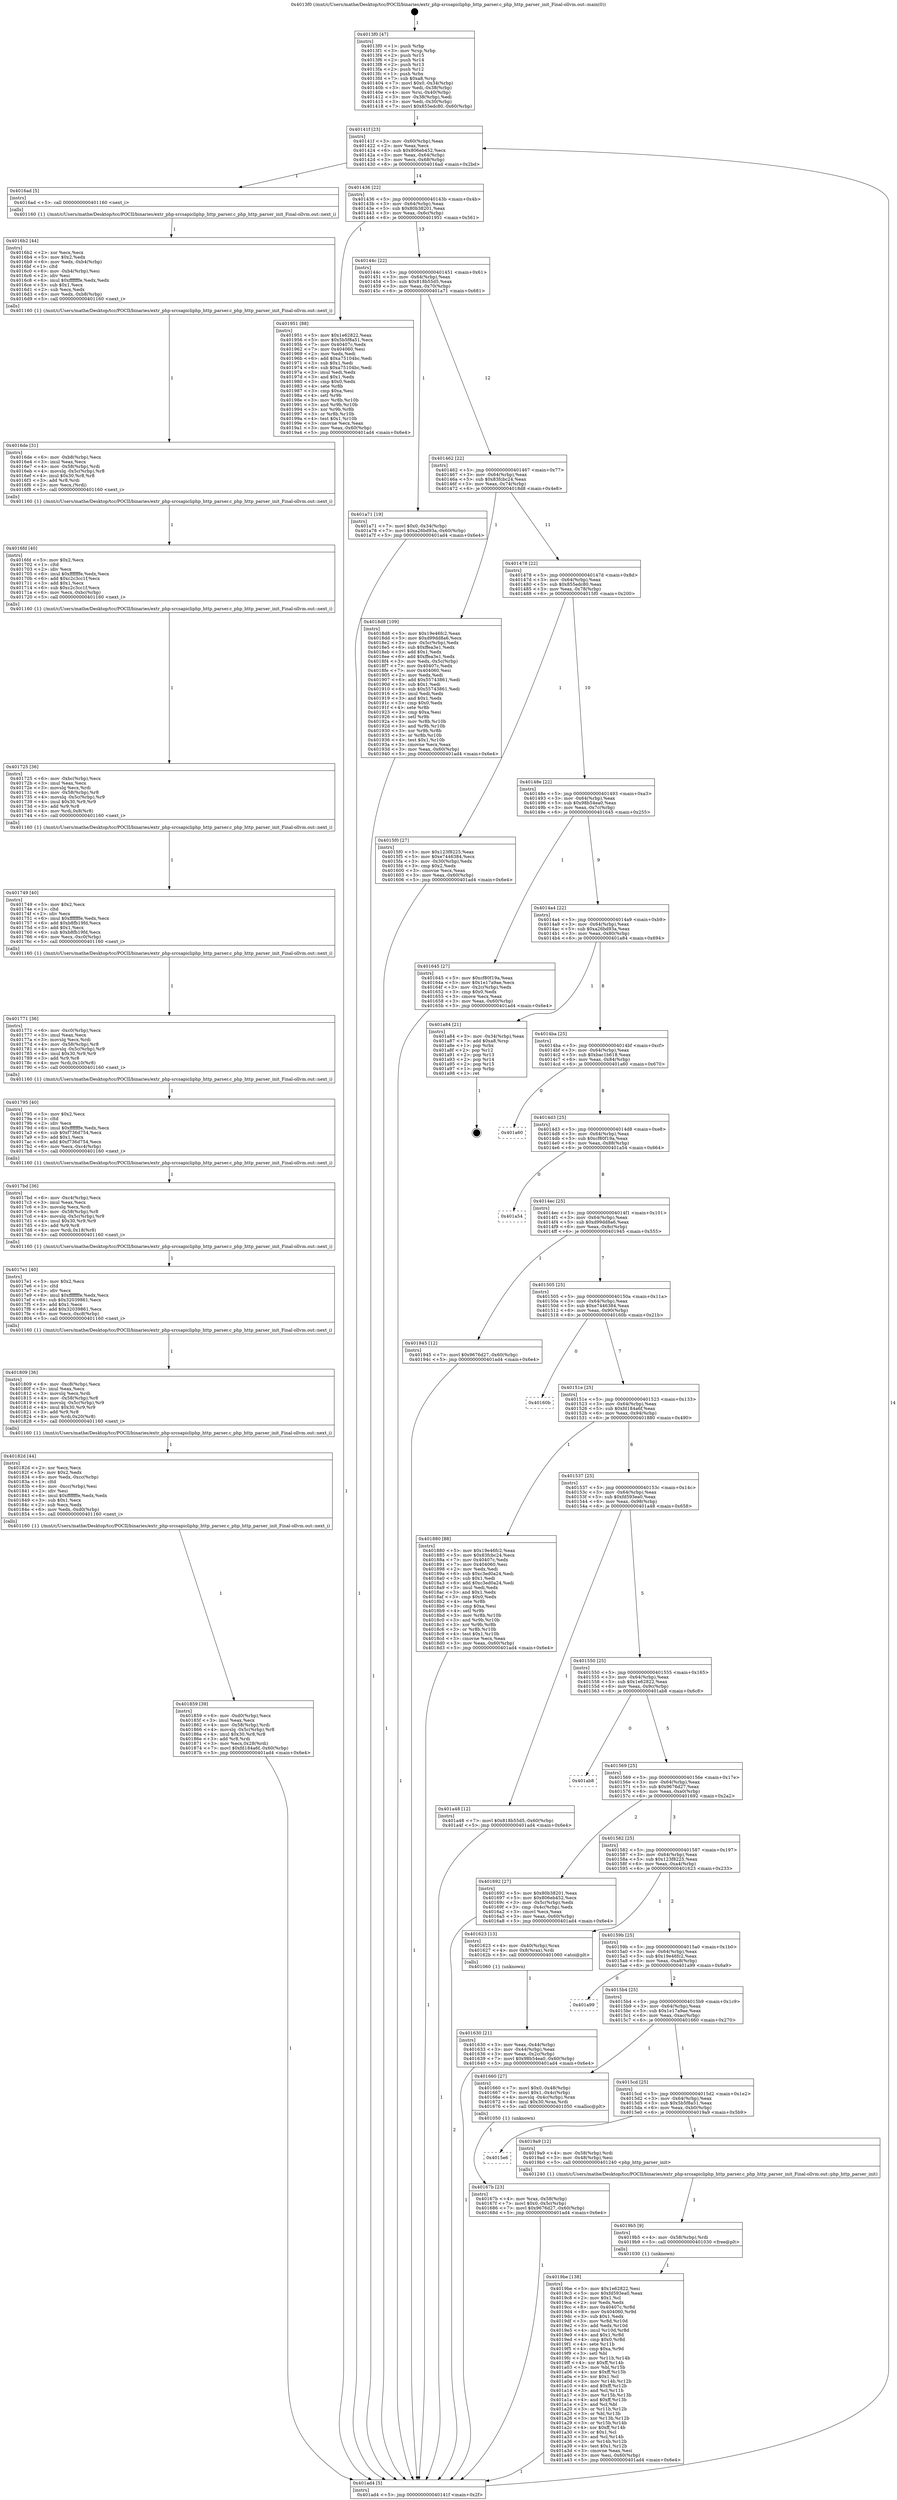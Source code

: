 digraph "0x4013f0" {
  label = "0x4013f0 (/mnt/c/Users/mathe/Desktop/tcc/POCII/binaries/extr_php-srcsapicliphp_http_parser.c_php_http_parser_init_Final-ollvm.out::main(0))"
  labelloc = "t"
  node[shape=record]

  Entry [label="",width=0.3,height=0.3,shape=circle,fillcolor=black,style=filled]
  "0x40141f" [label="{
     0x40141f [23]\l
     | [instrs]\l
     &nbsp;&nbsp;0x40141f \<+3\>: mov -0x60(%rbp),%eax\l
     &nbsp;&nbsp;0x401422 \<+2\>: mov %eax,%ecx\l
     &nbsp;&nbsp;0x401424 \<+6\>: sub $0x806eb452,%ecx\l
     &nbsp;&nbsp;0x40142a \<+3\>: mov %eax,-0x64(%rbp)\l
     &nbsp;&nbsp;0x40142d \<+3\>: mov %ecx,-0x68(%rbp)\l
     &nbsp;&nbsp;0x401430 \<+6\>: je 00000000004016ad \<main+0x2bd\>\l
  }"]
  "0x4016ad" [label="{
     0x4016ad [5]\l
     | [instrs]\l
     &nbsp;&nbsp;0x4016ad \<+5\>: call 0000000000401160 \<next_i\>\l
     | [calls]\l
     &nbsp;&nbsp;0x401160 \{1\} (/mnt/c/Users/mathe/Desktop/tcc/POCII/binaries/extr_php-srcsapicliphp_http_parser.c_php_http_parser_init_Final-ollvm.out::next_i)\l
  }"]
  "0x401436" [label="{
     0x401436 [22]\l
     | [instrs]\l
     &nbsp;&nbsp;0x401436 \<+5\>: jmp 000000000040143b \<main+0x4b\>\l
     &nbsp;&nbsp;0x40143b \<+3\>: mov -0x64(%rbp),%eax\l
     &nbsp;&nbsp;0x40143e \<+5\>: sub $0x80b38201,%eax\l
     &nbsp;&nbsp;0x401443 \<+3\>: mov %eax,-0x6c(%rbp)\l
     &nbsp;&nbsp;0x401446 \<+6\>: je 0000000000401951 \<main+0x561\>\l
  }"]
  Exit [label="",width=0.3,height=0.3,shape=circle,fillcolor=black,style=filled,peripheries=2]
  "0x401951" [label="{
     0x401951 [88]\l
     | [instrs]\l
     &nbsp;&nbsp;0x401951 \<+5\>: mov $0x1e62822,%eax\l
     &nbsp;&nbsp;0x401956 \<+5\>: mov $0x5b5f8a51,%ecx\l
     &nbsp;&nbsp;0x40195b \<+7\>: mov 0x40407c,%edx\l
     &nbsp;&nbsp;0x401962 \<+7\>: mov 0x404060,%esi\l
     &nbsp;&nbsp;0x401969 \<+2\>: mov %edx,%edi\l
     &nbsp;&nbsp;0x40196b \<+6\>: add $0xa75104bc,%edi\l
     &nbsp;&nbsp;0x401971 \<+3\>: sub $0x1,%edi\l
     &nbsp;&nbsp;0x401974 \<+6\>: sub $0xa75104bc,%edi\l
     &nbsp;&nbsp;0x40197a \<+3\>: imul %edi,%edx\l
     &nbsp;&nbsp;0x40197d \<+3\>: and $0x1,%edx\l
     &nbsp;&nbsp;0x401980 \<+3\>: cmp $0x0,%edx\l
     &nbsp;&nbsp;0x401983 \<+4\>: sete %r8b\l
     &nbsp;&nbsp;0x401987 \<+3\>: cmp $0xa,%esi\l
     &nbsp;&nbsp;0x40198a \<+4\>: setl %r9b\l
     &nbsp;&nbsp;0x40198e \<+3\>: mov %r8b,%r10b\l
     &nbsp;&nbsp;0x401991 \<+3\>: and %r9b,%r10b\l
     &nbsp;&nbsp;0x401994 \<+3\>: xor %r9b,%r8b\l
     &nbsp;&nbsp;0x401997 \<+3\>: or %r8b,%r10b\l
     &nbsp;&nbsp;0x40199a \<+4\>: test $0x1,%r10b\l
     &nbsp;&nbsp;0x40199e \<+3\>: cmovne %ecx,%eax\l
     &nbsp;&nbsp;0x4019a1 \<+3\>: mov %eax,-0x60(%rbp)\l
     &nbsp;&nbsp;0x4019a4 \<+5\>: jmp 0000000000401ad4 \<main+0x6e4\>\l
  }"]
  "0x40144c" [label="{
     0x40144c [22]\l
     | [instrs]\l
     &nbsp;&nbsp;0x40144c \<+5\>: jmp 0000000000401451 \<main+0x61\>\l
     &nbsp;&nbsp;0x401451 \<+3\>: mov -0x64(%rbp),%eax\l
     &nbsp;&nbsp;0x401454 \<+5\>: sub $0x818b55d5,%eax\l
     &nbsp;&nbsp;0x401459 \<+3\>: mov %eax,-0x70(%rbp)\l
     &nbsp;&nbsp;0x40145c \<+6\>: je 0000000000401a71 \<main+0x681\>\l
  }"]
  "0x4019be" [label="{
     0x4019be [138]\l
     | [instrs]\l
     &nbsp;&nbsp;0x4019be \<+5\>: mov $0x1e62822,%esi\l
     &nbsp;&nbsp;0x4019c3 \<+5\>: mov $0xfd593ea0,%eax\l
     &nbsp;&nbsp;0x4019c8 \<+2\>: mov $0x1,%cl\l
     &nbsp;&nbsp;0x4019ca \<+2\>: xor %edx,%edx\l
     &nbsp;&nbsp;0x4019cc \<+8\>: mov 0x40407c,%r8d\l
     &nbsp;&nbsp;0x4019d4 \<+8\>: mov 0x404060,%r9d\l
     &nbsp;&nbsp;0x4019dc \<+3\>: sub $0x1,%edx\l
     &nbsp;&nbsp;0x4019df \<+3\>: mov %r8d,%r10d\l
     &nbsp;&nbsp;0x4019e2 \<+3\>: add %edx,%r10d\l
     &nbsp;&nbsp;0x4019e5 \<+4\>: imul %r10d,%r8d\l
     &nbsp;&nbsp;0x4019e9 \<+4\>: and $0x1,%r8d\l
     &nbsp;&nbsp;0x4019ed \<+4\>: cmp $0x0,%r8d\l
     &nbsp;&nbsp;0x4019f1 \<+4\>: sete %r11b\l
     &nbsp;&nbsp;0x4019f5 \<+4\>: cmp $0xa,%r9d\l
     &nbsp;&nbsp;0x4019f9 \<+3\>: setl %bl\l
     &nbsp;&nbsp;0x4019fc \<+3\>: mov %r11b,%r14b\l
     &nbsp;&nbsp;0x4019ff \<+4\>: xor $0xff,%r14b\l
     &nbsp;&nbsp;0x401a03 \<+3\>: mov %bl,%r15b\l
     &nbsp;&nbsp;0x401a06 \<+4\>: xor $0xff,%r15b\l
     &nbsp;&nbsp;0x401a0a \<+3\>: xor $0x1,%cl\l
     &nbsp;&nbsp;0x401a0d \<+3\>: mov %r14b,%r12b\l
     &nbsp;&nbsp;0x401a10 \<+4\>: and $0xff,%r12b\l
     &nbsp;&nbsp;0x401a14 \<+3\>: and %cl,%r11b\l
     &nbsp;&nbsp;0x401a17 \<+3\>: mov %r15b,%r13b\l
     &nbsp;&nbsp;0x401a1a \<+4\>: and $0xff,%r13b\l
     &nbsp;&nbsp;0x401a1e \<+2\>: and %cl,%bl\l
     &nbsp;&nbsp;0x401a20 \<+3\>: or %r11b,%r12b\l
     &nbsp;&nbsp;0x401a23 \<+3\>: or %bl,%r13b\l
     &nbsp;&nbsp;0x401a26 \<+3\>: xor %r13b,%r12b\l
     &nbsp;&nbsp;0x401a29 \<+3\>: or %r15b,%r14b\l
     &nbsp;&nbsp;0x401a2c \<+4\>: xor $0xff,%r14b\l
     &nbsp;&nbsp;0x401a30 \<+3\>: or $0x1,%cl\l
     &nbsp;&nbsp;0x401a33 \<+3\>: and %cl,%r14b\l
     &nbsp;&nbsp;0x401a36 \<+3\>: or %r14b,%r12b\l
     &nbsp;&nbsp;0x401a39 \<+4\>: test $0x1,%r12b\l
     &nbsp;&nbsp;0x401a3d \<+3\>: cmovne %eax,%esi\l
     &nbsp;&nbsp;0x401a40 \<+3\>: mov %esi,-0x60(%rbp)\l
     &nbsp;&nbsp;0x401a43 \<+5\>: jmp 0000000000401ad4 \<main+0x6e4\>\l
  }"]
  "0x401a71" [label="{
     0x401a71 [19]\l
     | [instrs]\l
     &nbsp;&nbsp;0x401a71 \<+7\>: movl $0x0,-0x34(%rbp)\l
     &nbsp;&nbsp;0x401a78 \<+7\>: movl $0xa26bd93a,-0x60(%rbp)\l
     &nbsp;&nbsp;0x401a7f \<+5\>: jmp 0000000000401ad4 \<main+0x6e4\>\l
  }"]
  "0x401462" [label="{
     0x401462 [22]\l
     | [instrs]\l
     &nbsp;&nbsp;0x401462 \<+5\>: jmp 0000000000401467 \<main+0x77\>\l
     &nbsp;&nbsp;0x401467 \<+3\>: mov -0x64(%rbp),%eax\l
     &nbsp;&nbsp;0x40146a \<+5\>: sub $0x83fcbc24,%eax\l
     &nbsp;&nbsp;0x40146f \<+3\>: mov %eax,-0x74(%rbp)\l
     &nbsp;&nbsp;0x401472 \<+6\>: je 00000000004018d8 \<main+0x4e8\>\l
  }"]
  "0x4019b5" [label="{
     0x4019b5 [9]\l
     | [instrs]\l
     &nbsp;&nbsp;0x4019b5 \<+4\>: mov -0x58(%rbp),%rdi\l
     &nbsp;&nbsp;0x4019b9 \<+5\>: call 0000000000401030 \<free@plt\>\l
     | [calls]\l
     &nbsp;&nbsp;0x401030 \{1\} (unknown)\l
  }"]
  "0x4018d8" [label="{
     0x4018d8 [109]\l
     | [instrs]\l
     &nbsp;&nbsp;0x4018d8 \<+5\>: mov $0x19e46fc2,%eax\l
     &nbsp;&nbsp;0x4018dd \<+5\>: mov $0xd99dd8a6,%ecx\l
     &nbsp;&nbsp;0x4018e2 \<+3\>: mov -0x5c(%rbp),%edx\l
     &nbsp;&nbsp;0x4018e5 \<+6\>: sub $0xffea3e1,%edx\l
     &nbsp;&nbsp;0x4018eb \<+3\>: add $0x1,%edx\l
     &nbsp;&nbsp;0x4018ee \<+6\>: add $0xffea3e1,%edx\l
     &nbsp;&nbsp;0x4018f4 \<+3\>: mov %edx,-0x5c(%rbp)\l
     &nbsp;&nbsp;0x4018f7 \<+7\>: mov 0x40407c,%edx\l
     &nbsp;&nbsp;0x4018fe \<+7\>: mov 0x404060,%esi\l
     &nbsp;&nbsp;0x401905 \<+2\>: mov %edx,%edi\l
     &nbsp;&nbsp;0x401907 \<+6\>: add $0x55743861,%edi\l
     &nbsp;&nbsp;0x40190d \<+3\>: sub $0x1,%edi\l
     &nbsp;&nbsp;0x401910 \<+6\>: sub $0x55743861,%edi\l
     &nbsp;&nbsp;0x401916 \<+3\>: imul %edi,%edx\l
     &nbsp;&nbsp;0x401919 \<+3\>: and $0x1,%edx\l
     &nbsp;&nbsp;0x40191c \<+3\>: cmp $0x0,%edx\l
     &nbsp;&nbsp;0x40191f \<+4\>: sete %r8b\l
     &nbsp;&nbsp;0x401923 \<+3\>: cmp $0xa,%esi\l
     &nbsp;&nbsp;0x401926 \<+4\>: setl %r9b\l
     &nbsp;&nbsp;0x40192a \<+3\>: mov %r8b,%r10b\l
     &nbsp;&nbsp;0x40192d \<+3\>: and %r9b,%r10b\l
     &nbsp;&nbsp;0x401930 \<+3\>: xor %r9b,%r8b\l
     &nbsp;&nbsp;0x401933 \<+3\>: or %r8b,%r10b\l
     &nbsp;&nbsp;0x401936 \<+4\>: test $0x1,%r10b\l
     &nbsp;&nbsp;0x40193a \<+3\>: cmovne %ecx,%eax\l
     &nbsp;&nbsp;0x40193d \<+3\>: mov %eax,-0x60(%rbp)\l
     &nbsp;&nbsp;0x401940 \<+5\>: jmp 0000000000401ad4 \<main+0x6e4\>\l
  }"]
  "0x401478" [label="{
     0x401478 [22]\l
     | [instrs]\l
     &nbsp;&nbsp;0x401478 \<+5\>: jmp 000000000040147d \<main+0x8d\>\l
     &nbsp;&nbsp;0x40147d \<+3\>: mov -0x64(%rbp),%eax\l
     &nbsp;&nbsp;0x401480 \<+5\>: sub $0x855edc80,%eax\l
     &nbsp;&nbsp;0x401485 \<+3\>: mov %eax,-0x78(%rbp)\l
     &nbsp;&nbsp;0x401488 \<+6\>: je 00000000004015f0 \<main+0x200\>\l
  }"]
  "0x4015e6" [label="{
     0x4015e6\l
  }", style=dashed]
  "0x4015f0" [label="{
     0x4015f0 [27]\l
     | [instrs]\l
     &nbsp;&nbsp;0x4015f0 \<+5\>: mov $0x123f8225,%eax\l
     &nbsp;&nbsp;0x4015f5 \<+5\>: mov $0xe7446384,%ecx\l
     &nbsp;&nbsp;0x4015fa \<+3\>: mov -0x30(%rbp),%edx\l
     &nbsp;&nbsp;0x4015fd \<+3\>: cmp $0x2,%edx\l
     &nbsp;&nbsp;0x401600 \<+3\>: cmovne %ecx,%eax\l
     &nbsp;&nbsp;0x401603 \<+3\>: mov %eax,-0x60(%rbp)\l
     &nbsp;&nbsp;0x401606 \<+5\>: jmp 0000000000401ad4 \<main+0x6e4\>\l
  }"]
  "0x40148e" [label="{
     0x40148e [22]\l
     | [instrs]\l
     &nbsp;&nbsp;0x40148e \<+5\>: jmp 0000000000401493 \<main+0xa3\>\l
     &nbsp;&nbsp;0x401493 \<+3\>: mov -0x64(%rbp),%eax\l
     &nbsp;&nbsp;0x401496 \<+5\>: sub $0x98b54ea0,%eax\l
     &nbsp;&nbsp;0x40149b \<+3\>: mov %eax,-0x7c(%rbp)\l
     &nbsp;&nbsp;0x40149e \<+6\>: je 0000000000401645 \<main+0x255\>\l
  }"]
  "0x401ad4" [label="{
     0x401ad4 [5]\l
     | [instrs]\l
     &nbsp;&nbsp;0x401ad4 \<+5\>: jmp 000000000040141f \<main+0x2f\>\l
  }"]
  "0x4013f0" [label="{
     0x4013f0 [47]\l
     | [instrs]\l
     &nbsp;&nbsp;0x4013f0 \<+1\>: push %rbp\l
     &nbsp;&nbsp;0x4013f1 \<+3\>: mov %rsp,%rbp\l
     &nbsp;&nbsp;0x4013f4 \<+2\>: push %r15\l
     &nbsp;&nbsp;0x4013f6 \<+2\>: push %r14\l
     &nbsp;&nbsp;0x4013f8 \<+2\>: push %r13\l
     &nbsp;&nbsp;0x4013fa \<+2\>: push %r12\l
     &nbsp;&nbsp;0x4013fc \<+1\>: push %rbx\l
     &nbsp;&nbsp;0x4013fd \<+7\>: sub $0xa8,%rsp\l
     &nbsp;&nbsp;0x401404 \<+7\>: movl $0x0,-0x34(%rbp)\l
     &nbsp;&nbsp;0x40140b \<+3\>: mov %edi,-0x38(%rbp)\l
     &nbsp;&nbsp;0x40140e \<+4\>: mov %rsi,-0x40(%rbp)\l
     &nbsp;&nbsp;0x401412 \<+3\>: mov -0x38(%rbp),%edi\l
     &nbsp;&nbsp;0x401415 \<+3\>: mov %edi,-0x30(%rbp)\l
     &nbsp;&nbsp;0x401418 \<+7\>: movl $0x855edc80,-0x60(%rbp)\l
  }"]
  "0x4019a9" [label="{
     0x4019a9 [12]\l
     | [instrs]\l
     &nbsp;&nbsp;0x4019a9 \<+4\>: mov -0x58(%rbp),%rdi\l
     &nbsp;&nbsp;0x4019ad \<+3\>: mov -0x48(%rbp),%esi\l
     &nbsp;&nbsp;0x4019b0 \<+5\>: call 0000000000401240 \<php_http_parser_init\>\l
     | [calls]\l
     &nbsp;&nbsp;0x401240 \{1\} (/mnt/c/Users/mathe/Desktop/tcc/POCII/binaries/extr_php-srcsapicliphp_http_parser.c_php_http_parser_init_Final-ollvm.out::php_http_parser_init)\l
  }"]
  "0x401645" [label="{
     0x401645 [27]\l
     | [instrs]\l
     &nbsp;&nbsp;0x401645 \<+5\>: mov $0xcf80f19a,%eax\l
     &nbsp;&nbsp;0x40164a \<+5\>: mov $0x1e17a9ae,%ecx\l
     &nbsp;&nbsp;0x40164f \<+3\>: mov -0x2c(%rbp),%edx\l
     &nbsp;&nbsp;0x401652 \<+3\>: cmp $0x0,%edx\l
     &nbsp;&nbsp;0x401655 \<+3\>: cmove %ecx,%eax\l
     &nbsp;&nbsp;0x401658 \<+3\>: mov %eax,-0x60(%rbp)\l
     &nbsp;&nbsp;0x40165b \<+5\>: jmp 0000000000401ad4 \<main+0x6e4\>\l
  }"]
  "0x4014a4" [label="{
     0x4014a4 [22]\l
     | [instrs]\l
     &nbsp;&nbsp;0x4014a4 \<+5\>: jmp 00000000004014a9 \<main+0xb9\>\l
     &nbsp;&nbsp;0x4014a9 \<+3\>: mov -0x64(%rbp),%eax\l
     &nbsp;&nbsp;0x4014ac \<+5\>: sub $0xa26bd93a,%eax\l
     &nbsp;&nbsp;0x4014b1 \<+3\>: mov %eax,-0x80(%rbp)\l
     &nbsp;&nbsp;0x4014b4 \<+6\>: je 0000000000401a84 \<main+0x694\>\l
  }"]
  "0x401859" [label="{
     0x401859 [39]\l
     | [instrs]\l
     &nbsp;&nbsp;0x401859 \<+6\>: mov -0xd0(%rbp),%ecx\l
     &nbsp;&nbsp;0x40185f \<+3\>: imul %eax,%ecx\l
     &nbsp;&nbsp;0x401862 \<+4\>: mov -0x58(%rbp),%rdi\l
     &nbsp;&nbsp;0x401866 \<+4\>: movslq -0x5c(%rbp),%r8\l
     &nbsp;&nbsp;0x40186a \<+4\>: imul $0x30,%r8,%r8\l
     &nbsp;&nbsp;0x40186e \<+3\>: add %r8,%rdi\l
     &nbsp;&nbsp;0x401871 \<+3\>: mov %ecx,0x28(%rdi)\l
     &nbsp;&nbsp;0x401874 \<+7\>: movl $0xfd184a6f,-0x60(%rbp)\l
     &nbsp;&nbsp;0x40187b \<+5\>: jmp 0000000000401ad4 \<main+0x6e4\>\l
  }"]
  "0x401a84" [label="{
     0x401a84 [21]\l
     | [instrs]\l
     &nbsp;&nbsp;0x401a84 \<+3\>: mov -0x34(%rbp),%eax\l
     &nbsp;&nbsp;0x401a87 \<+7\>: add $0xa8,%rsp\l
     &nbsp;&nbsp;0x401a8e \<+1\>: pop %rbx\l
     &nbsp;&nbsp;0x401a8f \<+2\>: pop %r12\l
     &nbsp;&nbsp;0x401a91 \<+2\>: pop %r13\l
     &nbsp;&nbsp;0x401a93 \<+2\>: pop %r14\l
     &nbsp;&nbsp;0x401a95 \<+2\>: pop %r15\l
     &nbsp;&nbsp;0x401a97 \<+1\>: pop %rbp\l
     &nbsp;&nbsp;0x401a98 \<+1\>: ret\l
  }"]
  "0x4014ba" [label="{
     0x4014ba [25]\l
     | [instrs]\l
     &nbsp;&nbsp;0x4014ba \<+5\>: jmp 00000000004014bf \<main+0xcf\>\l
     &nbsp;&nbsp;0x4014bf \<+3\>: mov -0x64(%rbp),%eax\l
     &nbsp;&nbsp;0x4014c2 \<+5\>: sub $0xbac1b618,%eax\l
     &nbsp;&nbsp;0x4014c7 \<+6\>: mov %eax,-0x84(%rbp)\l
     &nbsp;&nbsp;0x4014cd \<+6\>: je 0000000000401a60 \<main+0x670\>\l
  }"]
  "0x40182d" [label="{
     0x40182d [44]\l
     | [instrs]\l
     &nbsp;&nbsp;0x40182d \<+2\>: xor %ecx,%ecx\l
     &nbsp;&nbsp;0x40182f \<+5\>: mov $0x2,%edx\l
     &nbsp;&nbsp;0x401834 \<+6\>: mov %edx,-0xcc(%rbp)\l
     &nbsp;&nbsp;0x40183a \<+1\>: cltd\l
     &nbsp;&nbsp;0x40183b \<+6\>: mov -0xcc(%rbp),%esi\l
     &nbsp;&nbsp;0x401841 \<+2\>: idiv %esi\l
     &nbsp;&nbsp;0x401843 \<+6\>: imul $0xfffffffe,%edx,%edx\l
     &nbsp;&nbsp;0x401849 \<+3\>: sub $0x1,%ecx\l
     &nbsp;&nbsp;0x40184c \<+2\>: sub %ecx,%edx\l
     &nbsp;&nbsp;0x40184e \<+6\>: mov %edx,-0xd0(%rbp)\l
     &nbsp;&nbsp;0x401854 \<+5\>: call 0000000000401160 \<next_i\>\l
     | [calls]\l
     &nbsp;&nbsp;0x401160 \{1\} (/mnt/c/Users/mathe/Desktop/tcc/POCII/binaries/extr_php-srcsapicliphp_http_parser.c_php_http_parser_init_Final-ollvm.out::next_i)\l
  }"]
  "0x401a60" [label="{
     0x401a60\l
  }", style=dashed]
  "0x4014d3" [label="{
     0x4014d3 [25]\l
     | [instrs]\l
     &nbsp;&nbsp;0x4014d3 \<+5\>: jmp 00000000004014d8 \<main+0xe8\>\l
     &nbsp;&nbsp;0x4014d8 \<+3\>: mov -0x64(%rbp),%eax\l
     &nbsp;&nbsp;0x4014db \<+5\>: sub $0xcf80f19a,%eax\l
     &nbsp;&nbsp;0x4014e0 \<+6\>: mov %eax,-0x88(%rbp)\l
     &nbsp;&nbsp;0x4014e6 \<+6\>: je 0000000000401a54 \<main+0x664\>\l
  }"]
  "0x401809" [label="{
     0x401809 [36]\l
     | [instrs]\l
     &nbsp;&nbsp;0x401809 \<+6\>: mov -0xc8(%rbp),%ecx\l
     &nbsp;&nbsp;0x40180f \<+3\>: imul %eax,%ecx\l
     &nbsp;&nbsp;0x401812 \<+3\>: movslq %ecx,%rdi\l
     &nbsp;&nbsp;0x401815 \<+4\>: mov -0x58(%rbp),%r8\l
     &nbsp;&nbsp;0x401819 \<+4\>: movslq -0x5c(%rbp),%r9\l
     &nbsp;&nbsp;0x40181d \<+4\>: imul $0x30,%r9,%r9\l
     &nbsp;&nbsp;0x401821 \<+3\>: add %r9,%r8\l
     &nbsp;&nbsp;0x401824 \<+4\>: mov %rdi,0x20(%r8)\l
     &nbsp;&nbsp;0x401828 \<+5\>: call 0000000000401160 \<next_i\>\l
     | [calls]\l
     &nbsp;&nbsp;0x401160 \{1\} (/mnt/c/Users/mathe/Desktop/tcc/POCII/binaries/extr_php-srcsapicliphp_http_parser.c_php_http_parser_init_Final-ollvm.out::next_i)\l
  }"]
  "0x401a54" [label="{
     0x401a54\l
  }", style=dashed]
  "0x4014ec" [label="{
     0x4014ec [25]\l
     | [instrs]\l
     &nbsp;&nbsp;0x4014ec \<+5\>: jmp 00000000004014f1 \<main+0x101\>\l
     &nbsp;&nbsp;0x4014f1 \<+3\>: mov -0x64(%rbp),%eax\l
     &nbsp;&nbsp;0x4014f4 \<+5\>: sub $0xd99dd8a6,%eax\l
     &nbsp;&nbsp;0x4014f9 \<+6\>: mov %eax,-0x8c(%rbp)\l
     &nbsp;&nbsp;0x4014ff \<+6\>: je 0000000000401945 \<main+0x555\>\l
  }"]
  "0x4017e1" [label="{
     0x4017e1 [40]\l
     | [instrs]\l
     &nbsp;&nbsp;0x4017e1 \<+5\>: mov $0x2,%ecx\l
     &nbsp;&nbsp;0x4017e6 \<+1\>: cltd\l
     &nbsp;&nbsp;0x4017e7 \<+2\>: idiv %ecx\l
     &nbsp;&nbsp;0x4017e9 \<+6\>: imul $0xfffffffe,%edx,%ecx\l
     &nbsp;&nbsp;0x4017ef \<+6\>: sub $0x32039861,%ecx\l
     &nbsp;&nbsp;0x4017f5 \<+3\>: add $0x1,%ecx\l
     &nbsp;&nbsp;0x4017f8 \<+6\>: add $0x32039861,%ecx\l
     &nbsp;&nbsp;0x4017fe \<+6\>: mov %ecx,-0xc8(%rbp)\l
     &nbsp;&nbsp;0x401804 \<+5\>: call 0000000000401160 \<next_i\>\l
     | [calls]\l
     &nbsp;&nbsp;0x401160 \{1\} (/mnt/c/Users/mathe/Desktop/tcc/POCII/binaries/extr_php-srcsapicliphp_http_parser.c_php_http_parser_init_Final-ollvm.out::next_i)\l
  }"]
  "0x401945" [label="{
     0x401945 [12]\l
     | [instrs]\l
     &nbsp;&nbsp;0x401945 \<+7\>: movl $0x9676d27,-0x60(%rbp)\l
     &nbsp;&nbsp;0x40194c \<+5\>: jmp 0000000000401ad4 \<main+0x6e4\>\l
  }"]
  "0x401505" [label="{
     0x401505 [25]\l
     | [instrs]\l
     &nbsp;&nbsp;0x401505 \<+5\>: jmp 000000000040150a \<main+0x11a\>\l
     &nbsp;&nbsp;0x40150a \<+3\>: mov -0x64(%rbp),%eax\l
     &nbsp;&nbsp;0x40150d \<+5\>: sub $0xe7446384,%eax\l
     &nbsp;&nbsp;0x401512 \<+6\>: mov %eax,-0x90(%rbp)\l
     &nbsp;&nbsp;0x401518 \<+6\>: je 000000000040160b \<main+0x21b\>\l
  }"]
  "0x4017bd" [label="{
     0x4017bd [36]\l
     | [instrs]\l
     &nbsp;&nbsp;0x4017bd \<+6\>: mov -0xc4(%rbp),%ecx\l
     &nbsp;&nbsp;0x4017c3 \<+3\>: imul %eax,%ecx\l
     &nbsp;&nbsp;0x4017c6 \<+3\>: movslq %ecx,%rdi\l
     &nbsp;&nbsp;0x4017c9 \<+4\>: mov -0x58(%rbp),%r8\l
     &nbsp;&nbsp;0x4017cd \<+4\>: movslq -0x5c(%rbp),%r9\l
     &nbsp;&nbsp;0x4017d1 \<+4\>: imul $0x30,%r9,%r9\l
     &nbsp;&nbsp;0x4017d5 \<+3\>: add %r9,%r8\l
     &nbsp;&nbsp;0x4017d8 \<+4\>: mov %rdi,0x18(%r8)\l
     &nbsp;&nbsp;0x4017dc \<+5\>: call 0000000000401160 \<next_i\>\l
     | [calls]\l
     &nbsp;&nbsp;0x401160 \{1\} (/mnt/c/Users/mathe/Desktop/tcc/POCII/binaries/extr_php-srcsapicliphp_http_parser.c_php_http_parser_init_Final-ollvm.out::next_i)\l
  }"]
  "0x40160b" [label="{
     0x40160b\l
  }", style=dashed]
  "0x40151e" [label="{
     0x40151e [25]\l
     | [instrs]\l
     &nbsp;&nbsp;0x40151e \<+5\>: jmp 0000000000401523 \<main+0x133\>\l
     &nbsp;&nbsp;0x401523 \<+3\>: mov -0x64(%rbp),%eax\l
     &nbsp;&nbsp;0x401526 \<+5\>: sub $0xfd184a6f,%eax\l
     &nbsp;&nbsp;0x40152b \<+6\>: mov %eax,-0x94(%rbp)\l
     &nbsp;&nbsp;0x401531 \<+6\>: je 0000000000401880 \<main+0x490\>\l
  }"]
  "0x401795" [label="{
     0x401795 [40]\l
     | [instrs]\l
     &nbsp;&nbsp;0x401795 \<+5\>: mov $0x2,%ecx\l
     &nbsp;&nbsp;0x40179a \<+1\>: cltd\l
     &nbsp;&nbsp;0x40179b \<+2\>: idiv %ecx\l
     &nbsp;&nbsp;0x40179d \<+6\>: imul $0xfffffffe,%edx,%ecx\l
     &nbsp;&nbsp;0x4017a3 \<+6\>: sub $0xf736d754,%ecx\l
     &nbsp;&nbsp;0x4017a9 \<+3\>: add $0x1,%ecx\l
     &nbsp;&nbsp;0x4017ac \<+6\>: add $0xf736d754,%ecx\l
     &nbsp;&nbsp;0x4017b2 \<+6\>: mov %ecx,-0xc4(%rbp)\l
     &nbsp;&nbsp;0x4017b8 \<+5\>: call 0000000000401160 \<next_i\>\l
     | [calls]\l
     &nbsp;&nbsp;0x401160 \{1\} (/mnt/c/Users/mathe/Desktop/tcc/POCII/binaries/extr_php-srcsapicliphp_http_parser.c_php_http_parser_init_Final-ollvm.out::next_i)\l
  }"]
  "0x401880" [label="{
     0x401880 [88]\l
     | [instrs]\l
     &nbsp;&nbsp;0x401880 \<+5\>: mov $0x19e46fc2,%eax\l
     &nbsp;&nbsp;0x401885 \<+5\>: mov $0x83fcbc24,%ecx\l
     &nbsp;&nbsp;0x40188a \<+7\>: mov 0x40407c,%edx\l
     &nbsp;&nbsp;0x401891 \<+7\>: mov 0x404060,%esi\l
     &nbsp;&nbsp;0x401898 \<+2\>: mov %edx,%edi\l
     &nbsp;&nbsp;0x40189a \<+6\>: sub $0xc3ed0a24,%edi\l
     &nbsp;&nbsp;0x4018a0 \<+3\>: sub $0x1,%edi\l
     &nbsp;&nbsp;0x4018a3 \<+6\>: add $0xc3ed0a24,%edi\l
     &nbsp;&nbsp;0x4018a9 \<+3\>: imul %edi,%edx\l
     &nbsp;&nbsp;0x4018ac \<+3\>: and $0x1,%edx\l
     &nbsp;&nbsp;0x4018af \<+3\>: cmp $0x0,%edx\l
     &nbsp;&nbsp;0x4018b2 \<+4\>: sete %r8b\l
     &nbsp;&nbsp;0x4018b6 \<+3\>: cmp $0xa,%esi\l
     &nbsp;&nbsp;0x4018b9 \<+4\>: setl %r9b\l
     &nbsp;&nbsp;0x4018bd \<+3\>: mov %r8b,%r10b\l
     &nbsp;&nbsp;0x4018c0 \<+3\>: and %r9b,%r10b\l
     &nbsp;&nbsp;0x4018c3 \<+3\>: xor %r9b,%r8b\l
     &nbsp;&nbsp;0x4018c6 \<+3\>: or %r8b,%r10b\l
     &nbsp;&nbsp;0x4018c9 \<+4\>: test $0x1,%r10b\l
     &nbsp;&nbsp;0x4018cd \<+3\>: cmovne %ecx,%eax\l
     &nbsp;&nbsp;0x4018d0 \<+3\>: mov %eax,-0x60(%rbp)\l
     &nbsp;&nbsp;0x4018d3 \<+5\>: jmp 0000000000401ad4 \<main+0x6e4\>\l
  }"]
  "0x401537" [label="{
     0x401537 [25]\l
     | [instrs]\l
     &nbsp;&nbsp;0x401537 \<+5\>: jmp 000000000040153c \<main+0x14c\>\l
     &nbsp;&nbsp;0x40153c \<+3\>: mov -0x64(%rbp),%eax\l
     &nbsp;&nbsp;0x40153f \<+5\>: sub $0xfd593ea0,%eax\l
     &nbsp;&nbsp;0x401544 \<+6\>: mov %eax,-0x98(%rbp)\l
     &nbsp;&nbsp;0x40154a \<+6\>: je 0000000000401a48 \<main+0x658\>\l
  }"]
  "0x401771" [label="{
     0x401771 [36]\l
     | [instrs]\l
     &nbsp;&nbsp;0x401771 \<+6\>: mov -0xc0(%rbp),%ecx\l
     &nbsp;&nbsp;0x401777 \<+3\>: imul %eax,%ecx\l
     &nbsp;&nbsp;0x40177a \<+3\>: movslq %ecx,%rdi\l
     &nbsp;&nbsp;0x40177d \<+4\>: mov -0x58(%rbp),%r8\l
     &nbsp;&nbsp;0x401781 \<+4\>: movslq -0x5c(%rbp),%r9\l
     &nbsp;&nbsp;0x401785 \<+4\>: imul $0x30,%r9,%r9\l
     &nbsp;&nbsp;0x401789 \<+3\>: add %r9,%r8\l
     &nbsp;&nbsp;0x40178c \<+4\>: mov %rdi,0x10(%r8)\l
     &nbsp;&nbsp;0x401790 \<+5\>: call 0000000000401160 \<next_i\>\l
     | [calls]\l
     &nbsp;&nbsp;0x401160 \{1\} (/mnt/c/Users/mathe/Desktop/tcc/POCII/binaries/extr_php-srcsapicliphp_http_parser.c_php_http_parser_init_Final-ollvm.out::next_i)\l
  }"]
  "0x401a48" [label="{
     0x401a48 [12]\l
     | [instrs]\l
     &nbsp;&nbsp;0x401a48 \<+7\>: movl $0x818b55d5,-0x60(%rbp)\l
     &nbsp;&nbsp;0x401a4f \<+5\>: jmp 0000000000401ad4 \<main+0x6e4\>\l
  }"]
  "0x401550" [label="{
     0x401550 [25]\l
     | [instrs]\l
     &nbsp;&nbsp;0x401550 \<+5\>: jmp 0000000000401555 \<main+0x165\>\l
     &nbsp;&nbsp;0x401555 \<+3\>: mov -0x64(%rbp),%eax\l
     &nbsp;&nbsp;0x401558 \<+5\>: sub $0x1e62822,%eax\l
     &nbsp;&nbsp;0x40155d \<+6\>: mov %eax,-0x9c(%rbp)\l
     &nbsp;&nbsp;0x401563 \<+6\>: je 0000000000401ab8 \<main+0x6c8\>\l
  }"]
  "0x401749" [label="{
     0x401749 [40]\l
     | [instrs]\l
     &nbsp;&nbsp;0x401749 \<+5\>: mov $0x2,%ecx\l
     &nbsp;&nbsp;0x40174e \<+1\>: cltd\l
     &nbsp;&nbsp;0x40174f \<+2\>: idiv %ecx\l
     &nbsp;&nbsp;0x401751 \<+6\>: imul $0xfffffffe,%edx,%ecx\l
     &nbsp;&nbsp;0x401757 \<+6\>: add $0xb8fb19fd,%ecx\l
     &nbsp;&nbsp;0x40175d \<+3\>: add $0x1,%ecx\l
     &nbsp;&nbsp;0x401760 \<+6\>: sub $0xb8fb19fd,%ecx\l
     &nbsp;&nbsp;0x401766 \<+6\>: mov %ecx,-0xc0(%rbp)\l
     &nbsp;&nbsp;0x40176c \<+5\>: call 0000000000401160 \<next_i\>\l
     | [calls]\l
     &nbsp;&nbsp;0x401160 \{1\} (/mnt/c/Users/mathe/Desktop/tcc/POCII/binaries/extr_php-srcsapicliphp_http_parser.c_php_http_parser_init_Final-ollvm.out::next_i)\l
  }"]
  "0x401ab8" [label="{
     0x401ab8\l
  }", style=dashed]
  "0x401569" [label="{
     0x401569 [25]\l
     | [instrs]\l
     &nbsp;&nbsp;0x401569 \<+5\>: jmp 000000000040156e \<main+0x17e\>\l
     &nbsp;&nbsp;0x40156e \<+3\>: mov -0x64(%rbp),%eax\l
     &nbsp;&nbsp;0x401571 \<+5\>: sub $0x9676d27,%eax\l
     &nbsp;&nbsp;0x401576 \<+6\>: mov %eax,-0xa0(%rbp)\l
     &nbsp;&nbsp;0x40157c \<+6\>: je 0000000000401692 \<main+0x2a2\>\l
  }"]
  "0x401725" [label="{
     0x401725 [36]\l
     | [instrs]\l
     &nbsp;&nbsp;0x401725 \<+6\>: mov -0xbc(%rbp),%ecx\l
     &nbsp;&nbsp;0x40172b \<+3\>: imul %eax,%ecx\l
     &nbsp;&nbsp;0x40172e \<+3\>: movslq %ecx,%rdi\l
     &nbsp;&nbsp;0x401731 \<+4\>: mov -0x58(%rbp),%r8\l
     &nbsp;&nbsp;0x401735 \<+4\>: movslq -0x5c(%rbp),%r9\l
     &nbsp;&nbsp;0x401739 \<+4\>: imul $0x30,%r9,%r9\l
     &nbsp;&nbsp;0x40173d \<+3\>: add %r9,%r8\l
     &nbsp;&nbsp;0x401740 \<+4\>: mov %rdi,0x8(%r8)\l
     &nbsp;&nbsp;0x401744 \<+5\>: call 0000000000401160 \<next_i\>\l
     | [calls]\l
     &nbsp;&nbsp;0x401160 \{1\} (/mnt/c/Users/mathe/Desktop/tcc/POCII/binaries/extr_php-srcsapicliphp_http_parser.c_php_http_parser_init_Final-ollvm.out::next_i)\l
  }"]
  "0x401692" [label="{
     0x401692 [27]\l
     | [instrs]\l
     &nbsp;&nbsp;0x401692 \<+5\>: mov $0x80b38201,%eax\l
     &nbsp;&nbsp;0x401697 \<+5\>: mov $0x806eb452,%ecx\l
     &nbsp;&nbsp;0x40169c \<+3\>: mov -0x5c(%rbp),%edx\l
     &nbsp;&nbsp;0x40169f \<+3\>: cmp -0x4c(%rbp),%edx\l
     &nbsp;&nbsp;0x4016a2 \<+3\>: cmovl %ecx,%eax\l
     &nbsp;&nbsp;0x4016a5 \<+3\>: mov %eax,-0x60(%rbp)\l
     &nbsp;&nbsp;0x4016a8 \<+5\>: jmp 0000000000401ad4 \<main+0x6e4\>\l
  }"]
  "0x401582" [label="{
     0x401582 [25]\l
     | [instrs]\l
     &nbsp;&nbsp;0x401582 \<+5\>: jmp 0000000000401587 \<main+0x197\>\l
     &nbsp;&nbsp;0x401587 \<+3\>: mov -0x64(%rbp),%eax\l
     &nbsp;&nbsp;0x40158a \<+5\>: sub $0x123f8225,%eax\l
     &nbsp;&nbsp;0x40158f \<+6\>: mov %eax,-0xa4(%rbp)\l
     &nbsp;&nbsp;0x401595 \<+6\>: je 0000000000401623 \<main+0x233\>\l
  }"]
  "0x4016fd" [label="{
     0x4016fd [40]\l
     | [instrs]\l
     &nbsp;&nbsp;0x4016fd \<+5\>: mov $0x2,%ecx\l
     &nbsp;&nbsp;0x401702 \<+1\>: cltd\l
     &nbsp;&nbsp;0x401703 \<+2\>: idiv %ecx\l
     &nbsp;&nbsp;0x401705 \<+6\>: imul $0xfffffffe,%edx,%ecx\l
     &nbsp;&nbsp;0x40170b \<+6\>: add $0xc2c3cc1f,%ecx\l
     &nbsp;&nbsp;0x401711 \<+3\>: add $0x1,%ecx\l
     &nbsp;&nbsp;0x401714 \<+6\>: sub $0xc2c3cc1f,%ecx\l
     &nbsp;&nbsp;0x40171a \<+6\>: mov %ecx,-0xbc(%rbp)\l
     &nbsp;&nbsp;0x401720 \<+5\>: call 0000000000401160 \<next_i\>\l
     | [calls]\l
     &nbsp;&nbsp;0x401160 \{1\} (/mnt/c/Users/mathe/Desktop/tcc/POCII/binaries/extr_php-srcsapicliphp_http_parser.c_php_http_parser_init_Final-ollvm.out::next_i)\l
  }"]
  "0x401623" [label="{
     0x401623 [13]\l
     | [instrs]\l
     &nbsp;&nbsp;0x401623 \<+4\>: mov -0x40(%rbp),%rax\l
     &nbsp;&nbsp;0x401627 \<+4\>: mov 0x8(%rax),%rdi\l
     &nbsp;&nbsp;0x40162b \<+5\>: call 0000000000401060 \<atoi@plt\>\l
     | [calls]\l
     &nbsp;&nbsp;0x401060 \{1\} (unknown)\l
  }"]
  "0x40159b" [label="{
     0x40159b [25]\l
     | [instrs]\l
     &nbsp;&nbsp;0x40159b \<+5\>: jmp 00000000004015a0 \<main+0x1b0\>\l
     &nbsp;&nbsp;0x4015a0 \<+3\>: mov -0x64(%rbp),%eax\l
     &nbsp;&nbsp;0x4015a3 \<+5\>: sub $0x19e46fc2,%eax\l
     &nbsp;&nbsp;0x4015a8 \<+6\>: mov %eax,-0xa8(%rbp)\l
     &nbsp;&nbsp;0x4015ae \<+6\>: je 0000000000401a99 \<main+0x6a9\>\l
  }"]
  "0x401630" [label="{
     0x401630 [21]\l
     | [instrs]\l
     &nbsp;&nbsp;0x401630 \<+3\>: mov %eax,-0x44(%rbp)\l
     &nbsp;&nbsp;0x401633 \<+3\>: mov -0x44(%rbp),%eax\l
     &nbsp;&nbsp;0x401636 \<+3\>: mov %eax,-0x2c(%rbp)\l
     &nbsp;&nbsp;0x401639 \<+7\>: movl $0x98b54ea0,-0x60(%rbp)\l
     &nbsp;&nbsp;0x401640 \<+5\>: jmp 0000000000401ad4 \<main+0x6e4\>\l
  }"]
  "0x4016de" [label="{
     0x4016de [31]\l
     | [instrs]\l
     &nbsp;&nbsp;0x4016de \<+6\>: mov -0xb8(%rbp),%ecx\l
     &nbsp;&nbsp;0x4016e4 \<+3\>: imul %eax,%ecx\l
     &nbsp;&nbsp;0x4016e7 \<+4\>: mov -0x58(%rbp),%rdi\l
     &nbsp;&nbsp;0x4016eb \<+4\>: movslq -0x5c(%rbp),%r8\l
     &nbsp;&nbsp;0x4016ef \<+4\>: imul $0x30,%r8,%r8\l
     &nbsp;&nbsp;0x4016f3 \<+3\>: add %r8,%rdi\l
     &nbsp;&nbsp;0x4016f6 \<+2\>: mov %ecx,(%rdi)\l
     &nbsp;&nbsp;0x4016f8 \<+5\>: call 0000000000401160 \<next_i\>\l
     | [calls]\l
     &nbsp;&nbsp;0x401160 \{1\} (/mnt/c/Users/mathe/Desktop/tcc/POCII/binaries/extr_php-srcsapicliphp_http_parser.c_php_http_parser_init_Final-ollvm.out::next_i)\l
  }"]
  "0x401a99" [label="{
     0x401a99\l
  }", style=dashed]
  "0x4015b4" [label="{
     0x4015b4 [25]\l
     | [instrs]\l
     &nbsp;&nbsp;0x4015b4 \<+5\>: jmp 00000000004015b9 \<main+0x1c9\>\l
     &nbsp;&nbsp;0x4015b9 \<+3\>: mov -0x64(%rbp),%eax\l
     &nbsp;&nbsp;0x4015bc \<+5\>: sub $0x1e17a9ae,%eax\l
     &nbsp;&nbsp;0x4015c1 \<+6\>: mov %eax,-0xac(%rbp)\l
     &nbsp;&nbsp;0x4015c7 \<+6\>: je 0000000000401660 \<main+0x270\>\l
  }"]
  "0x4016b2" [label="{
     0x4016b2 [44]\l
     | [instrs]\l
     &nbsp;&nbsp;0x4016b2 \<+2\>: xor %ecx,%ecx\l
     &nbsp;&nbsp;0x4016b4 \<+5\>: mov $0x2,%edx\l
     &nbsp;&nbsp;0x4016b9 \<+6\>: mov %edx,-0xb4(%rbp)\l
     &nbsp;&nbsp;0x4016bf \<+1\>: cltd\l
     &nbsp;&nbsp;0x4016c0 \<+6\>: mov -0xb4(%rbp),%esi\l
     &nbsp;&nbsp;0x4016c6 \<+2\>: idiv %esi\l
     &nbsp;&nbsp;0x4016c8 \<+6\>: imul $0xfffffffe,%edx,%edx\l
     &nbsp;&nbsp;0x4016ce \<+3\>: sub $0x1,%ecx\l
     &nbsp;&nbsp;0x4016d1 \<+2\>: sub %ecx,%edx\l
     &nbsp;&nbsp;0x4016d3 \<+6\>: mov %edx,-0xb8(%rbp)\l
     &nbsp;&nbsp;0x4016d9 \<+5\>: call 0000000000401160 \<next_i\>\l
     | [calls]\l
     &nbsp;&nbsp;0x401160 \{1\} (/mnt/c/Users/mathe/Desktop/tcc/POCII/binaries/extr_php-srcsapicliphp_http_parser.c_php_http_parser_init_Final-ollvm.out::next_i)\l
  }"]
  "0x401660" [label="{
     0x401660 [27]\l
     | [instrs]\l
     &nbsp;&nbsp;0x401660 \<+7\>: movl $0x0,-0x48(%rbp)\l
     &nbsp;&nbsp;0x401667 \<+7\>: movl $0x1,-0x4c(%rbp)\l
     &nbsp;&nbsp;0x40166e \<+4\>: movslq -0x4c(%rbp),%rax\l
     &nbsp;&nbsp;0x401672 \<+4\>: imul $0x30,%rax,%rdi\l
     &nbsp;&nbsp;0x401676 \<+5\>: call 0000000000401050 \<malloc@plt\>\l
     | [calls]\l
     &nbsp;&nbsp;0x401050 \{1\} (unknown)\l
  }"]
  "0x4015cd" [label="{
     0x4015cd [25]\l
     | [instrs]\l
     &nbsp;&nbsp;0x4015cd \<+5\>: jmp 00000000004015d2 \<main+0x1e2\>\l
     &nbsp;&nbsp;0x4015d2 \<+3\>: mov -0x64(%rbp),%eax\l
     &nbsp;&nbsp;0x4015d5 \<+5\>: sub $0x5b5f8a51,%eax\l
     &nbsp;&nbsp;0x4015da \<+6\>: mov %eax,-0xb0(%rbp)\l
     &nbsp;&nbsp;0x4015e0 \<+6\>: je 00000000004019a9 \<main+0x5b9\>\l
  }"]
  "0x40167b" [label="{
     0x40167b [23]\l
     | [instrs]\l
     &nbsp;&nbsp;0x40167b \<+4\>: mov %rax,-0x58(%rbp)\l
     &nbsp;&nbsp;0x40167f \<+7\>: movl $0x0,-0x5c(%rbp)\l
     &nbsp;&nbsp;0x401686 \<+7\>: movl $0x9676d27,-0x60(%rbp)\l
     &nbsp;&nbsp;0x40168d \<+5\>: jmp 0000000000401ad4 \<main+0x6e4\>\l
  }"]
  Entry -> "0x4013f0" [label=" 1"]
  "0x40141f" -> "0x4016ad" [label=" 1"]
  "0x40141f" -> "0x401436" [label=" 14"]
  "0x401a84" -> Exit [label=" 1"]
  "0x401436" -> "0x401951" [label=" 1"]
  "0x401436" -> "0x40144c" [label=" 13"]
  "0x401a71" -> "0x401ad4" [label=" 1"]
  "0x40144c" -> "0x401a71" [label=" 1"]
  "0x40144c" -> "0x401462" [label=" 12"]
  "0x401a48" -> "0x401ad4" [label=" 1"]
  "0x401462" -> "0x4018d8" [label=" 1"]
  "0x401462" -> "0x401478" [label=" 11"]
  "0x4019be" -> "0x401ad4" [label=" 1"]
  "0x401478" -> "0x4015f0" [label=" 1"]
  "0x401478" -> "0x40148e" [label=" 10"]
  "0x4015f0" -> "0x401ad4" [label=" 1"]
  "0x4013f0" -> "0x40141f" [label=" 1"]
  "0x401ad4" -> "0x40141f" [label=" 14"]
  "0x4019b5" -> "0x4019be" [label=" 1"]
  "0x40148e" -> "0x401645" [label=" 1"]
  "0x40148e" -> "0x4014a4" [label=" 9"]
  "0x4019a9" -> "0x4019b5" [label=" 1"]
  "0x4014a4" -> "0x401a84" [label=" 1"]
  "0x4014a4" -> "0x4014ba" [label=" 8"]
  "0x4015cd" -> "0x4019a9" [label=" 1"]
  "0x4014ba" -> "0x401a60" [label=" 0"]
  "0x4014ba" -> "0x4014d3" [label=" 8"]
  "0x4015cd" -> "0x4015e6" [label=" 0"]
  "0x4014d3" -> "0x401a54" [label=" 0"]
  "0x4014d3" -> "0x4014ec" [label=" 8"]
  "0x401951" -> "0x401ad4" [label=" 1"]
  "0x4014ec" -> "0x401945" [label=" 1"]
  "0x4014ec" -> "0x401505" [label=" 7"]
  "0x401945" -> "0x401ad4" [label=" 1"]
  "0x401505" -> "0x40160b" [label=" 0"]
  "0x401505" -> "0x40151e" [label=" 7"]
  "0x4018d8" -> "0x401ad4" [label=" 1"]
  "0x40151e" -> "0x401880" [label=" 1"]
  "0x40151e" -> "0x401537" [label=" 6"]
  "0x401880" -> "0x401ad4" [label=" 1"]
  "0x401537" -> "0x401a48" [label=" 1"]
  "0x401537" -> "0x401550" [label=" 5"]
  "0x401859" -> "0x401ad4" [label=" 1"]
  "0x401550" -> "0x401ab8" [label=" 0"]
  "0x401550" -> "0x401569" [label=" 5"]
  "0x40182d" -> "0x401859" [label=" 1"]
  "0x401569" -> "0x401692" [label=" 2"]
  "0x401569" -> "0x401582" [label=" 3"]
  "0x401809" -> "0x40182d" [label=" 1"]
  "0x401582" -> "0x401623" [label=" 1"]
  "0x401582" -> "0x40159b" [label=" 2"]
  "0x401623" -> "0x401630" [label=" 1"]
  "0x401630" -> "0x401ad4" [label=" 1"]
  "0x401645" -> "0x401ad4" [label=" 1"]
  "0x4017e1" -> "0x401809" [label=" 1"]
  "0x40159b" -> "0x401a99" [label=" 0"]
  "0x40159b" -> "0x4015b4" [label=" 2"]
  "0x4017bd" -> "0x4017e1" [label=" 1"]
  "0x4015b4" -> "0x401660" [label=" 1"]
  "0x4015b4" -> "0x4015cd" [label=" 1"]
  "0x401660" -> "0x40167b" [label=" 1"]
  "0x40167b" -> "0x401ad4" [label=" 1"]
  "0x401692" -> "0x401ad4" [label=" 2"]
  "0x4016ad" -> "0x4016b2" [label=" 1"]
  "0x4016b2" -> "0x4016de" [label=" 1"]
  "0x4016de" -> "0x4016fd" [label=" 1"]
  "0x4016fd" -> "0x401725" [label=" 1"]
  "0x401725" -> "0x401749" [label=" 1"]
  "0x401749" -> "0x401771" [label=" 1"]
  "0x401771" -> "0x401795" [label=" 1"]
  "0x401795" -> "0x4017bd" [label=" 1"]
}
